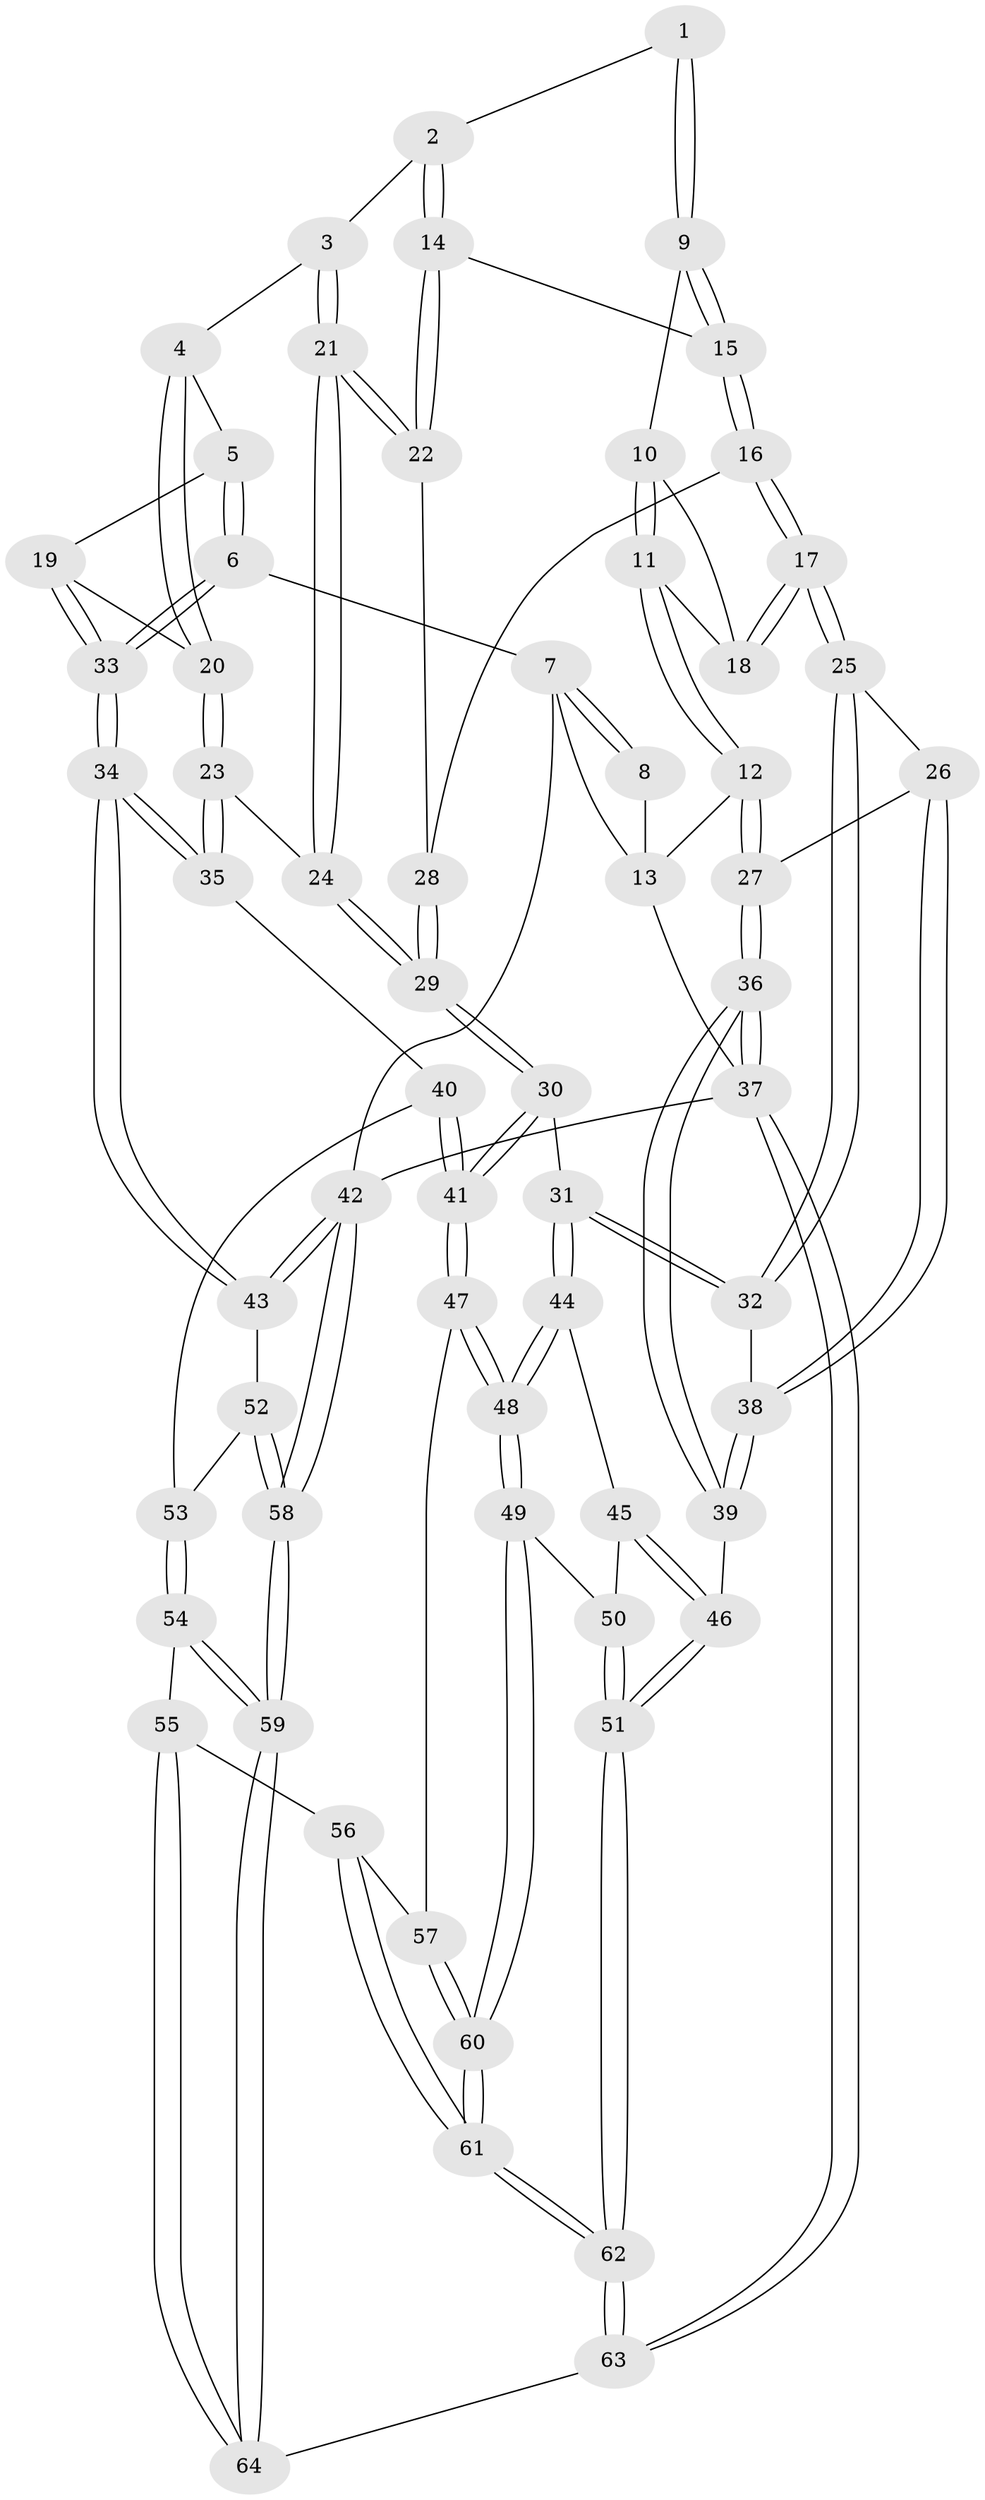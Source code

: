// Generated by graph-tools (version 1.1) at 2025/17/03/09/25 04:17:14]
// undirected, 64 vertices, 157 edges
graph export_dot {
graph [start="1"]
  node [color=gray90,style=filled];
  1 [pos="+0.64313425472412+0"];
  2 [pos="+0.6734166560053745+0.020054618194837743"];
  3 [pos="+0.8332355565204081+0.12443680502458337"];
  4 [pos="+0.8957942940656455+0.11884265714834123"];
  5 [pos="+0.9534563931826896+0.09921402496324082"];
  6 [pos="+1+0"];
  7 [pos="+1+0"];
  8 [pos="+0.6385630811791824+0"];
  9 [pos="+0.5742241073979895+0.06348344133208549"];
  10 [pos="+0.48846542422702494+0.07285455955467458"];
  11 [pos="+0.10878248007083975+0"];
  12 [pos="+0+0"];
  13 [pos="+0+0"];
  14 [pos="+0.6862450180203065+0.24129836094702017"];
  15 [pos="+0.5325017814961983+0.20066913136059733"];
  16 [pos="+0.5226717533147073+0.21354926686835338"];
  17 [pos="+0.43575388047910607+0.2541684410130145"];
  18 [pos="+0.372134495682056+0.16995183251884374"];
  19 [pos="+0.9617261504101313+0.30185844222199"];
  20 [pos="+0.8981523389725963+0.31653480110144605"];
  21 [pos="+0.7587114022816588+0.31820678859412393"];
  22 [pos="+0.6980059170648752+0.2592515507513046"];
  23 [pos="+0.7875190071204572+0.3884540465916019"];
  24 [pos="+0.7737270021198397+0.3823839733106764"];
  25 [pos="+0.39068314957222056+0.38046091291097167"];
  26 [pos="+0+0.044614716421079476"];
  27 [pos="+0+0"];
  28 [pos="+0.5766486298589497+0.2877198579147391"];
  29 [pos="+0.6181631589960135+0.447122910819506"];
  30 [pos="+0.5049850305086645+0.5409608630132213"];
  31 [pos="+0.49453106546292297+0.5399614663042961"];
  32 [pos="+0.40585532836007+0.49631306683390863"];
  33 [pos="+1+0.37289700817379756"];
  34 [pos="+1+0.6065762914918387"];
  35 [pos="+0.9395348754335375+0.5867969869981863"];
  36 [pos="+0+0.7316753373329523"];
  37 [pos="+0+1"];
  38 [pos="+0.23352735759368132+0.5512954822168823"];
  39 [pos="+0.11723363395786945+0.6858418090021488"];
  40 [pos="+0.8068092872474483+0.6912643770843119"];
  41 [pos="+0.6451085162175055+0.6932687188206694"];
  42 [pos="+1+1"];
  43 [pos="+1+0.963207848347154"];
  44 [pos="+0.44068035680603646+0.6831750698284186"];
  45 [pos="+0.39880233172597834+0.7328123457896253"];
  46 [pos="+0.23512087344077678+0.799443612689219"];
  47 [pos="+0.6389153579803485+0.7151993387991001"];
  48 [pos="+0.4746888540720412+0.8250917375831988"];
  49 [pos="+0.47130546400692064+0.8328998078598129"];
  50 [pos="+0.40392029792096035+0.7970005131112282"];
  51 [pos="+0.2845692270267126+0.8884441706055053"];
  52 [pos="+0.8478327983193042+0.7799468838462702"];
  53 [pos="+0.8123995830362937+0.720859649276245"];
  54 [pos="+0.7686195539627438+0.8939715270777044"];
  55 [pos="+0.6693611825874461+0.878090302177923"];
  56 [pos="+0.6401468651833918+0.8331398963684271"];
  57 [pos="+0.6381772941243801+0.7394402161062266"];
  58 [pos="+1+1"];
  59 [pos="+1+1"];
  60 [pos="+0.47046796829015786+0.9018760155400184"];
  61 [pos="+0.46604269152158534+0.9552213560175558"];
  62 [pos="+0.37253724309002195+1"];
  63 [pos="+0.3721162676085214+1"];
  64 [pos="+0.6164145953590656+1"];
  1 -- 2;
  1 -- 9;
  1 -- 9;
  2 -- 3;
  2 -- 14;
  2 -- 14;
  3 -- 4;
  3 -- 21;
  3 -- 21;
  4 -- 5;
  4 -- 20;
  4 -- 20;
  5 -- 6;
  5 -- 6;
  5 -- 19;
  6 -- 7;
  6 -- 33;
  6 -- 33;
  7 -- 8;
  7 -- 8;
  7 -- 13;
  7 -- 42;
  8 -- 13;
  9 -- 10;
  9 -- 15;
  9 -- 15;
  10 -- 11;
  10 -- 11;
  10 -- 18;
  11 -- 12;
  11 -- 12;
  11 -- 18;
  12 -- 13;
  12 -- 27;
  12 -- 27;
  13 -- 37;
  14 -- 15;
  14 -- 22;
  14 -- 22;
  15 -- 16;
  15 -- 16;
  16 -- 17;
  16 -- 17;
  16 -- 28;
  17 -- 18;
  17 -- 18;
  17 -- 25;
  17 -- 25;
  19 -- 20;
  19 -- 33;
  19 -- 33;
  20 -- 23;
  20 -- 23;
  21 -- 22;
  21 -- 22;
  21 -- 24;
  21 -- 24;
  22 -- 28;
  23 -- 24;
  23 -- 35;
  23 -- 35;
  24 -- 29;
  24 -- 29;
  25 -- 26;
  25 -- 32;
  25 -- 32;
  26 -- 27;
  26 -- 38;
  26 -- 38;
  27 -- 36;
  27 -- 36;
  28 -- 29;
  28 -- 29;
  29 -- 30;
  29 -- 30;
  30 -- 31;
  30 -- 41;
  30 -- 41;
  31 -- 32;
  31 -- 32;
  31 -- 44;
  31 -- 44;
  32 -- 38;
  33 -- 34;
  33 -- 34;
  34 -- 35;
  34 -- 35;
  34 -- 43;
  34 -- 43;
  35 -- 40;
  36 -- 37;
  36 -- 37;
  36 -- 39;
  36 -- 39;
  37 -- 63;
  37 -- 63;
  37 -- 42;
  38 -- 39;
  38 -- 39;
  39 -- 46;
  40 -- 41;
  40 -- 41;
  40 -- 53;
  41 -- 47;
  41 -- 47;
  42 -- 43;
  42 -- 43;
  42 -- 58;
  42 -- 58;
  43 -- 52;
  44 -- 45;
  44 -- 48;
  44 -- 48;
  45 -- 46;
  45 -- 46;
  45 -- 50;
  46 -- 51;
  46 -- 51;
  47 -- 48;
  47 -- 48;
  47 -- 57;
  48 -- 49;
  48 -- 49;
  49 -- 50;
  49 -- 60;
  49 -- 60;
  50 -- 51;
  50 -- 51;
  51 -- 62;
  51 -- 62;
  52 -- 53;
  52 -- 58;
  52 -- 58;
  53 -- 54;
  53 -- 54;
  54 -- 55;
  54 -- 59;
  54 -- 59;
  55 -- 56;
  55 -- 64;
  55 -- 64;
  56 -- 57;
  56 -- 61;
  56 -- 61;
  57 -- 60;
  57 -- 60;
  58 -- 59;
  58 -- 59;
  59 -- 64;
  59 -- 64;
  60 -- 61;
  60 -- 61;
  61 -- 62;
  61 -- 62;
  62 -- 63;
  62 -- 63;
  63 -- 64;
}
